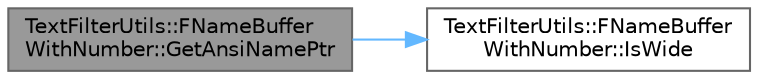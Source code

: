 digraph "TextFilterUtils::FNameBufferWithNumber::GetAnsiNamePtr"
{
 // INTERACTIVE_SVG=YES
 // LATEX_PDF_SIZE
  bgcolor="transparent";
  edge [fontname=Helvetica,fontsize=10,labelfontname=Helvetica,labelfontsize=10];
  node [fontname=Helvetica,fontsize=10,shape=box,height=0.2,width=0.4];
  rankdir="LR";
  Node1 [id="Node000001",label="TextFilterUtils::FNameBuffer\lWithNumber::GetAnsiNamePtr",height=0.2,width=0.4,color="gray40", fillcolor="grey60", style="filled", fontcolor="black",tooltip=" "];
  Node1 -> Node2 [id="edge1_Node000001_Node000002",color="steelblue1",style="solid",tooltip=" "];
  Node2 [id="Node000002",label="TextFilterUtils::FNameBuffer\lWithNumber::IsWide",height=0.2,width=0.4,color="grey40", fillcolor="white", style="filled",URL="$d7/de6/structTextFilterUtils_1_1FNameBufferWithNumber.html#a7f05a25f65c6831f51a7af52a42043cb",tooltip=" "];
}

